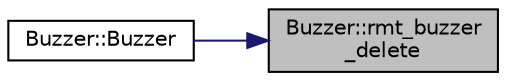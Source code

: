 digraph "Buzzer::rmt_buzzer_delete"
{
 // LATEX_PDF_SIZE
  edge [fontname="Helvetica",fontsize="10",labelfontname="Helvetica",labelfontsize="10"];
  node [fontname="Helvetica",fontsize="10",shape=record];
  rankdir="RL";
  Node1 [label="Buzzer::rmt_buzzer\l_delete",height=0.2,width=0.4,color="black", fillcolor="grey75", style="filled", fontcolor="black",tooltip=" "];
  Node1 -> Node2 [dir="back",color="midnightblue",fontsize="10",style="solid",fontname="Helvetica"];
  Node2 [label="Buzzer::Buzzer",height=0.2,width=0.4,color="black", fillcolor="white", style="filled",URL="$classBuzzer.html#aacd83b583473e8d0e7090bce4dd9ca60",tooltip=" "];
}
